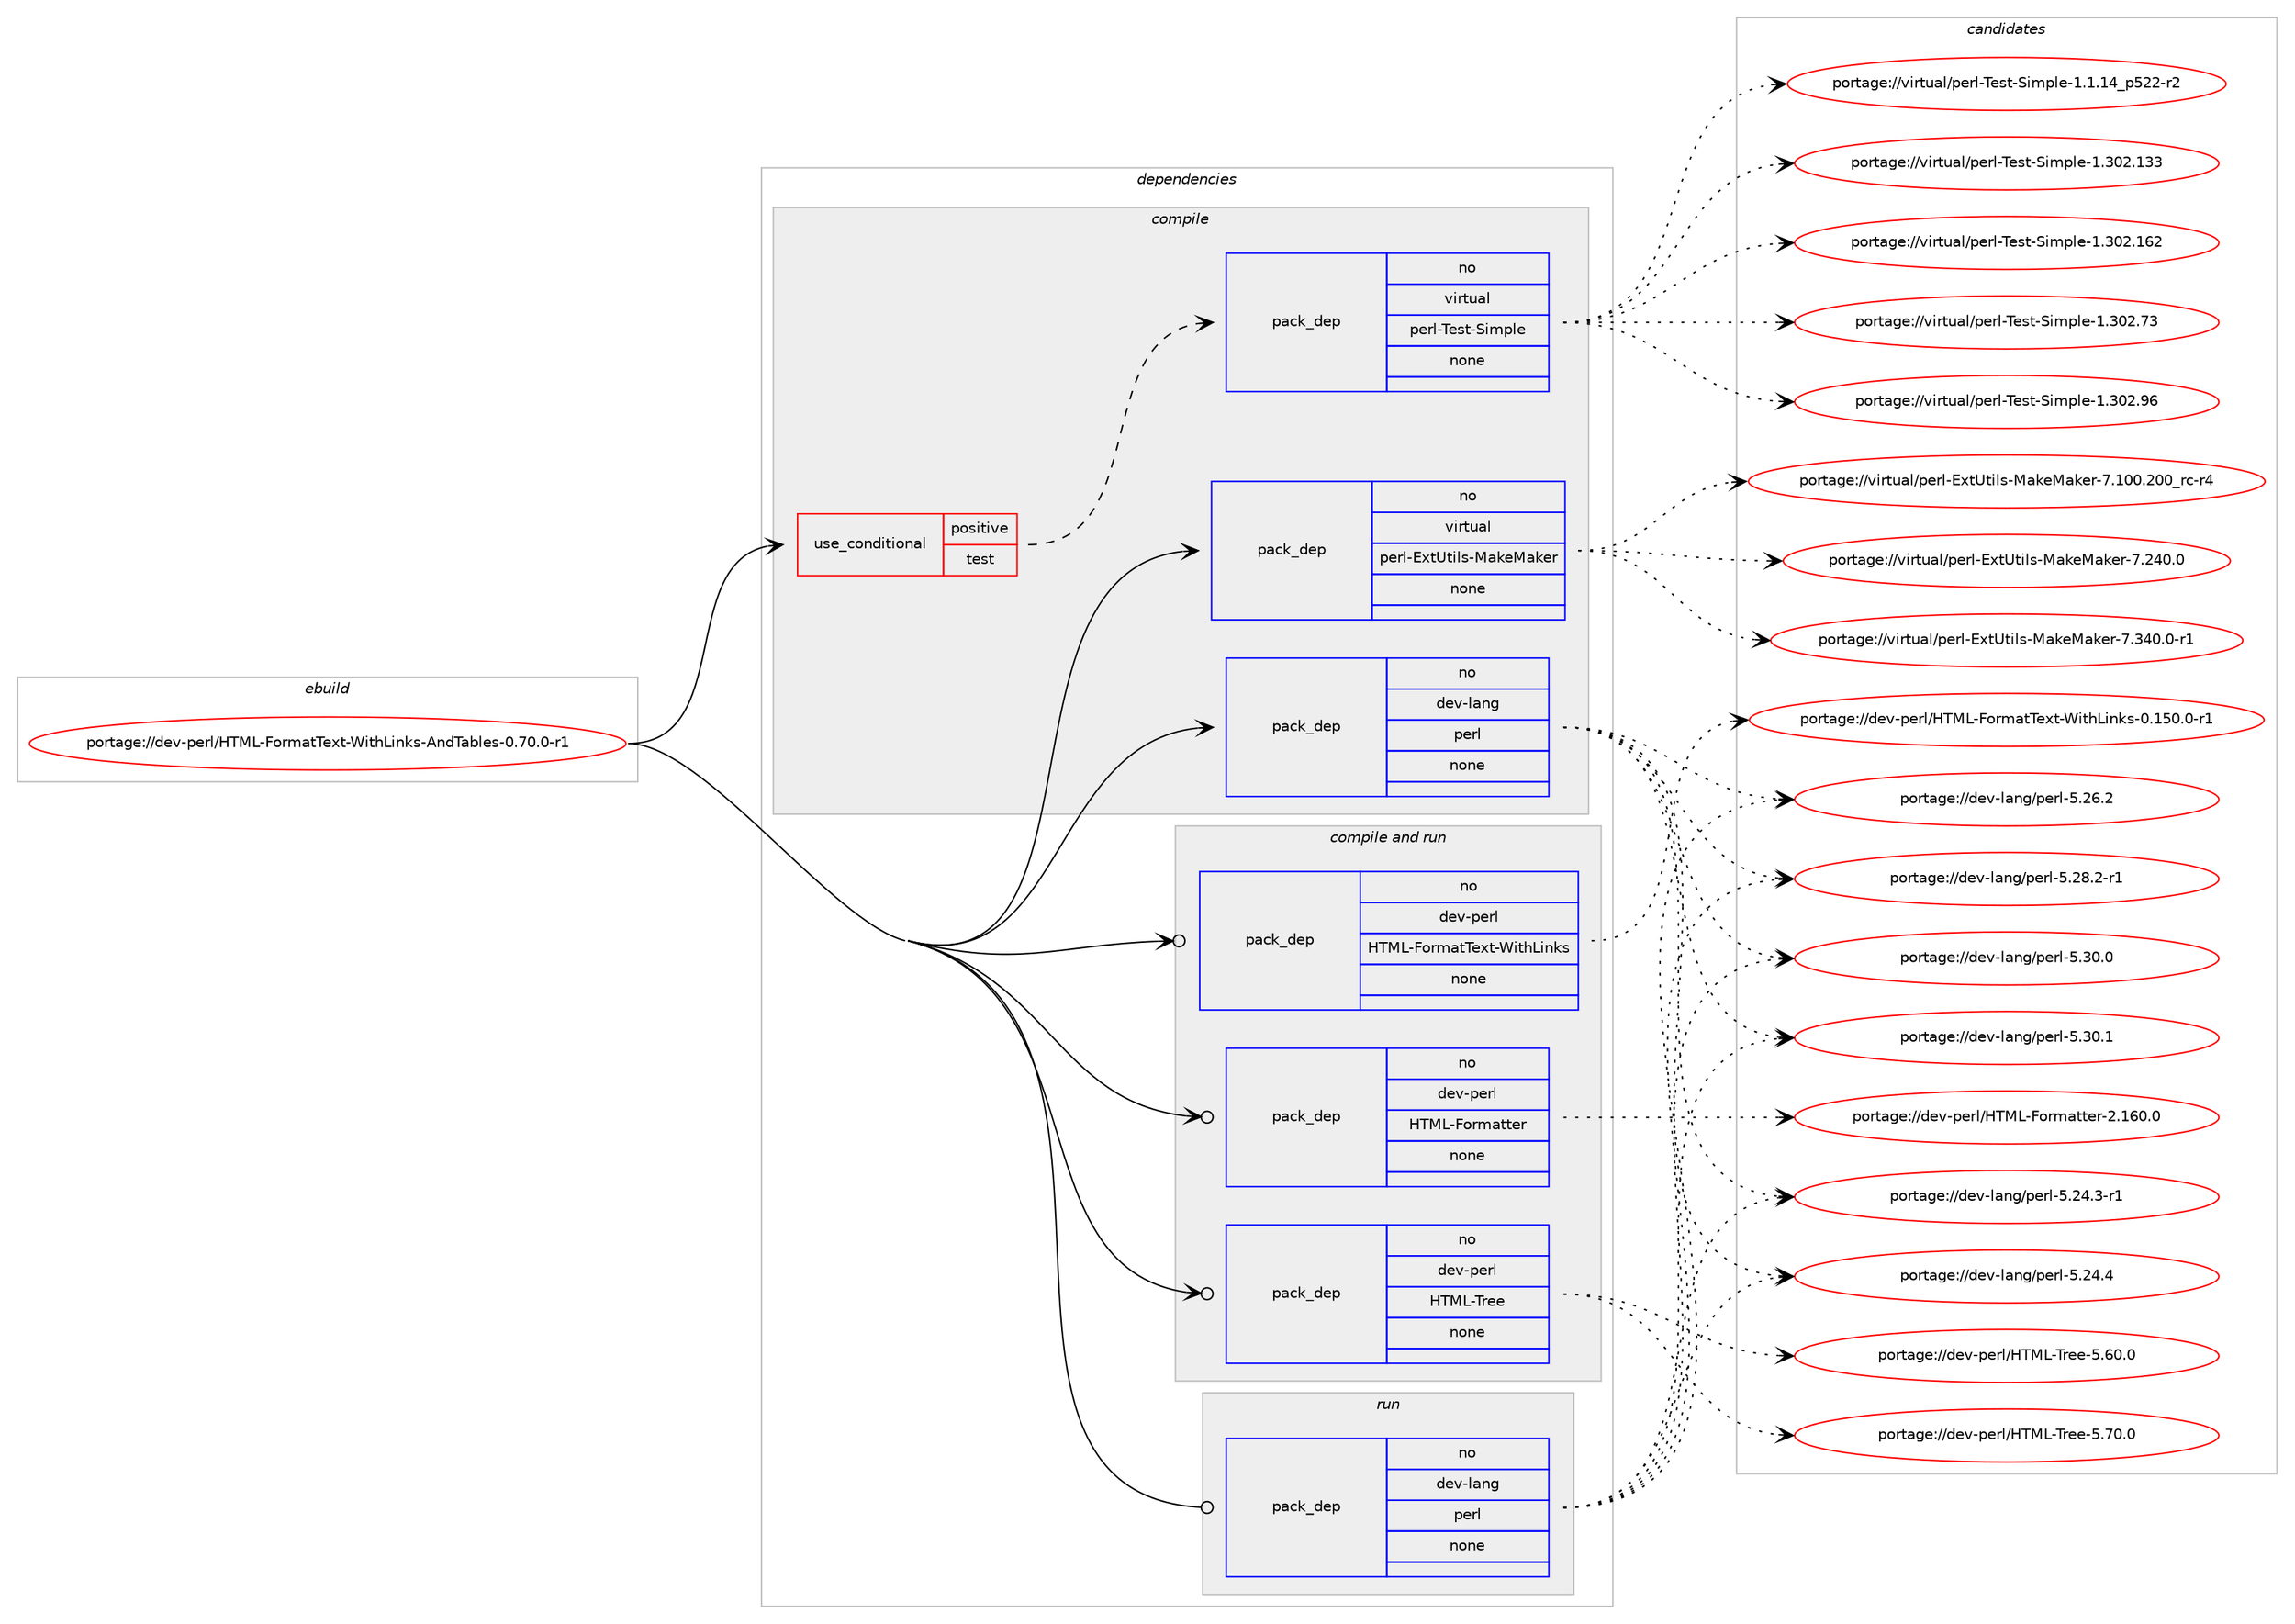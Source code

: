 digraph prolog {

# *************
# Graph options
# *************

newrank=true;
concentrate=true;
compound=true;
graph [rankdir=LR,fontname=Helvetica,fontsize=10,ranksep=1.5];#, ranksep=2.5, nodesep=0.2];
edge  [arrowhead=vee];
node  [fontname=Helvetica,fontsize=10];

# **********
# The ebuild
# **********

subgraph cluster_leftcol {
color=gray;
rank=same;
label=<<i>ebuild</i>>;
id [label="portage://dev-perl/HTML-FormatText-WithLinks-AndTables-0.70.0-r1", color=red, width=4, href="../dev-perl/HTML-FormatText-WithLinks-AndTables-0.70.0-r1.svg"];
}

# ****************
# The dependencies
# ****************

subgraph cluster_midcol {
color=gray;
label=<<i>dependencies</i>>;
subgraph cluster_compile {
fillcolor="#eeeeee";
style=filled;
label=<<i>compile</i>>;
subgraph cond23034 {
dependency113798 [label=<<TABLE BORDER="0" CELLBORDER="1" CELLSPACING="0" CELLPADDING="4"><TR><TD ROWSPAN="3" CELLPADDING="10">use_conditional</TD></TR><TR><TD>positive</TD></TR><TR><TD>test</TD></TR></TABLE>>, shape=none, color=red];
subgraph pack87587 {
dependency113799 [label=<<TABLE BORDER="0" CELLBORDER="1" CELLSPACING="0" CELLPADDING="4" WIDTH="220"><TR><TD ROWSPAN="6" CELLPADDING="30">pack_dep</TD></TR><TR><TD WIDTH="110">no</TD></TR><TR><TD>virtual</TD></TR><TR><TD>perl-Test-Simple</TD></TR><TR><TD>none</TD></TR><TR><TD></TD></TR></TABLE>>, shape=none, color=blue];
}
dependency113798:e -> dependency113799:w [weight=20,style="dashed",arrowhead="vee"];
}
id:e -> dependency113798:w [weight=20,style="solid",arrowhead="vee"];
subgraph pack87588 {
dependency113800 [label=<<TABLE BORDER="0" CELLBORDER="1" CELLSPACING="0" CELLPADDING="4" WIDTH="220"><TR><TD ROWSPAN="6" CELLPADDING="30">pack_dep</TD></TR><TR><TD WIDTH="110">no</TD></TR><TR><TD>dev-lang</TD></TR><TR><TD>perl</TD></TR><TR><TD>none</TD></TR><TR><TD></TD></TR></TABLE>>, shape=none, color=blue];
}
id:e -> dependency113800:w [weight=20,style="solid",arrowhead="vee"];
subgraph pack87589 {
dependency113801 [label=<<TABLE BORDER="0" CELLBORDER="1" CELLSPACING="0" CELLPADDING="4" WIDTH="220"><TR><TD ROWSPAN="6" CELLPADDING="30">pack_dep</TD></TR><TR><TD WIDTH="110">no</TD></TR><TR><TD>virtual</TD></TR><TR><TD>perl-ExtUtils-MakeMaker</TD></TR><TR><TD>none</TD></TR><TR><TD></TD></TR></TABLE>>, shape=none, color=blue];
}
id:e -> dependency113801:w [weight=20,style="solid",arrowhead="vee"];
}
subgraph cluster_compileandrun {
fillcolor="#eeeeee";
style=filled;
label=<<i>compile and run</i>>;
subgraph pack87590 {
dependency113802 [label=<<TABLE BORDER="0" CELLBORDER="1" CELLSPACING="0" CELLPADDING="4" WIDTH="220"><TR><TD ROWSPAN="6" CELLPADDING="30">pack_dep</TD></TR><TR><TD WIDTH="110">no</TD></TR><TR><TD>dev-perl</TD></TR><TR><TD>HTML-FormatText-WithLinks</TD></TR><TR><TD>none</TD></TR><TR><TD></TD></TR></TABLE>>, shape=none, color=blue];
}
id:e -> dependency113802:w [weight=20,style="solid",arrowhead="odotvee"];
subgraph pack87591 {
dependency113803 [label=<<TABLE BORDER="0" CELLBORDER="1" CELLSPACING="0" CELLPADDING="4" WIDTH="220"><TR><TD ROWSPAN="6" CELLPADDING="30">pack_dep</TD></TR><TR><TD WIDTH="110">no</TD></TR><TR><TD>dev-perl</TD></TR><TR><TD>HTML-Formatter</TD></TR><TR><TD>none</TD></TR><TR><TD></TD></TR></TABLE>>, shape=none, color=blue];
}
id:e -> dependency113803:w [weight=20,style="solid",arrowhead="odotvee"];
subgraph pack87592 {
dependency113804 [label=<<TABLE BORDER="0" CELLBORDER="1" CELLSPACING="0" CELLPADDING="4" WIDTH="220"><TR><TD ROWSPAN="6" CELLPADDING="30">pack_dep</TD></TR><TR><TD WIDTH="110">no</TD></TR><TR><TD>dev-perl</TD></TR><TR><TD>HTML-Tree</TD></TR><TR><TD>none</TD></TR><TR><TD></TD></TR></TABLE>>, shape=none, color=blue];
}
id:e -> dependency113804:w [weight=20,style="solid",arrowhead="odotvee"];
}
subgraph cluster_run {
fillcolor="#eeeeee";
style=filled;
label=<<i>run</i>>;
subgraph pack87593 {
dependency113805 [label=<<TABLE BORDER="0" CELLBORDER="1" CELLSPACING="0" CELLPADDING="4" WIDTH="220"><TR><TD ROWSPAN="6" CELLPADDING="30">pack_dep</TD></TR><TR><TD WIDTH="110">no</TD></TR><TR><TD>dev-lang</TD></TR><TR><TD>perl</TD></TR><TR><TD>none</TD></TR><TR><TD></TD></TR></TABLE>>, shape=none, color=blue];
}
id:e -> dependency113805:w [weight=20,style="solid",arrowhead="odot"];
}
}

# **************
# The candidates
# **************

subgraph cluster_choices {
rank=same;
color=gray;
label=<<i>candidates</i>>;

subgraph choice87587 {
color=black;
nodesep=1;
choiceportage11810511411611797108471121011141084584101115116458310510911210810145494649464952951125350504511450 [label="portage://virtual/perl-Test-Simple-1.1.14_p522-r2", color=red, width=4,href="../virtual/perl-Test-Simple-1.1.14_p522-r2.svg"];
choiceportage11810511411611797108471121011141084584101115116458310510911210810145494651485046495151 [label="portage://virtual/perl-Test-Simple-1.302.133", color=red, width=4,href="../virtual/perl-Test-Simple-1.302.133.svg"];
choiceportage11810511411611797108471121011141084584101115116458310510911210810145494651485046495450 [label="portage://virtual/perl-Test-Simple-1.302.162", color=red, width=4,href="../virtual/perl-Test-Simple-1.302.162.svg"];
choiceportage118105114116117971084711210111410845841011151164583105109112108101454946514850465551 [label="portage://virtual/perl-Test-Simple-1.302.73", color=red, width=4,href="../virtual/perl-Test-Simple-1.302.73.svg"];
choiceportage118105114116117971084711210111410845841011151164583105109112108101454946514850465754 [label="portage://virtual/perl-Test-Simple-1.302.96", color=red, width=4,href="../virtual/perl-Test-Simple-1.302.96.svg"];
dependency113799:e -> choiceportage11810511411611797108471121011141084584101115116458310510911210810145494649464952951125350504511450:w [style=dotted,weight="100"];
dependency113799:e -> choiceportage11810511411611797108471121011141084584101115116458310510911210810145494651485046495151:w [style=dotted,weight="100"];
dependency113799:e -> choiceportage11810511411611797108471121011141084584101115116458310510911210810145494651485046495450:w [style=dotted,weight="100"];
dependency113799:e -> choiceportage118105114116117971084711210111410845841011151164583105109112108101454946514850465551:w [style=dotted,weight="100"];
dependency113799:e -> choiceportage118105114116117971084711210111410845841011151164583105109112108101454946514850465754:w [style=dotted,weight="100"];
}
subgraph choice87588 {
color=black;
nodesep=1;
choiceportage100101118451089711010347112101114108455346505246514511449 [label="portage://dev-lang/perl-5.24.3-r1", color=red, width=4,href="../dev-lang/perl-5.24.3-r1.svg"];
choiceportage10010111845108971101034711210111410845534650524652 [label="portage://dev-lang/perl-5.24.4", color=red, width=4,href="../dev-lang/perl-5.24.4.svg"];
choiceportage10010111845108971101034711210111410845534650544650 [label="portage://dev-lang/perl-5.26.2", color=red, width=4,href="../dev-lang/perl-5.26.2.svg"];
choiceportage100101118451089711010347112101114108455346505646504511449 [label="portage://dev-lang/perl-5.28.2-r1", color=red, width=4,href="../dev-lang/perl-5.28.2-r1.svg"];
choiceportage10010111845108971101034711210111410845534651484648 [label="portage://dev-lang/perl-5.30.0", color=red, width=4,href="../dev-lang/perl-5.30.0.svg"];
choiceportage10010111845108971101034711210111410845534651484649 [label="portage://dev-lang/perl-5.30.1", color=red, width=4,href="../dev-lang/perl-5.30.1.svg"];
dependency113800:e -> choiceportage100101118451089711010347112101114108455346505246514511449:w [style=dotted,weight="100"];
dependency113800:e -> choiceportage10010111845108971101034711210111410845534650524652:w [style=dotted,weight="100"];
dependency113800:e -> choiceportage10010111845108971101034711210111410845534650544650:w [style=dotted,weight="100"];
dependency113800:e -> choiceportage100101118451089711010347112101114108455346505646504511449:w [style=dotted,weight="100"];
dependency113800:e -> choiceportage10010111845108971101034711210111410845534651484648:w [style=dotted,weight="100"];
dependency113800:e -> choiceportage10010111845108971101034711210111410845534651484649:w [style=dotted,weight="100"];
}
subgraph choice87589 {
color=black;
nodesep=1;
choiceportage118105114116117971084711210111410845691201168511610510811545779710710177971071011144555464948484650484895114994511452 [label="portage://virtual/perl-ExtUtils-MakeMaker-7.100.200_rc-r4", color=red, width=4,href="../virtual/perl-ExtUtils-MakeMaker-7.100.200_rc-r4.svg"];
choiceportage118105114116117971084711210111410845691201168511610510811545779710710177971071011144555465052484648 [label="portage://virtual/perl-ExtUtils-MakeMaker-7.240.0", color=red, width=4,href="../virtual/perl-ExtUtils-MakeMaker-7.240.0.svg"];
choiceportage1181051141161179710847112101114108456912011685116105108115457797107101779710710111445554651524846484511449 [label="portage://virtual/perl-ExtUtils-MakeMaker-7.340.0-r1", color=red, width=4,href="../virtual/perl-ExtUtils-MakeMaker-7.340.0-r1.svg"];
dependency113801:e -> choiceportage118105114116117971084711210111410845691201168511610510811545779710710177971071011144555464948484650484895114994511452:w [style=dotted,weight="100"];
dependency113801:e -> choiceportage118105114116117971084711210111410845691201168511610510811545779710710177971071011144555465052484648:w [style=dotted,weight="100"];
dependency113801:e -> choiceportage1181051141161179710847112101114108456912011685116105108115457797107101779710710111445554651524846484511449:w [style=dotted,weight="100"];
}
subgraph choice87590 {
color=black;
nodesep=1;
choiceportage1001011184511210111410847728477764570111114109971168410112011645871051161047610511010711545484649534846484511449 [label="portage://dev-perl/HTML-FormatText-WithLinks-0.150.0-r1", color=red, width=4,href="../dev-perl/HTML-FormatText-WithLinks-0.150.0-r1.svg"];
dependency113802:e -> choiceportage1001011184511210111410847728477764570111114109971168410112011645871051161047610511010711545484649534846484511449:w [style=dotted,weight="100"];
}
subgraph choice87591 {
color=black;
nodesep=1;
choiceportage1001011184511210111410847728477764570111114109971161161011144550464954484648 [label="portage://dev-perl/HTML-Formatter-2.160.0", color=red, width=4,href="../dev-perl/HTML-Formatter-2.160.0.svg"];
dependency113803:e -> choiceportage1001011184511210111410847728477764570111114109971161161011144550464954484648:w [style=dotted,weight="100"];
}
subgraph choice87592 {
color=black;
nodesep=1;
choiceportage100101118451121011141084772847776458411410110145534654484648 [label="portage://dev-perl/HTML-Tree-5.60.0", color=red, width=4,href="../dev-perl/HTML-Tree-5.60.0.svg"];
choiceportage100101118451121011141084772847776458411410110145534655484648 [label="portage://dev-perl/HTML-Tree-5.70.0", color=red, width=4,href="../dev-perl/HTML-Tree-5.70.0.svg"];
dependency113804:e -> choiceportage100101118451121011141084772847776458411410110145534654484648:w [style=dotted,weight="100"];
dependency113804:e -> choiceportage100101118451121011141084772847776458411410110145534655484648:w [style=dotted,weight="100"];
}
subgraph choice87593 {
color=black;
nodesep=1;
choiceportage100101118451089711010347112101114108455346505246514511449 [label="portage://dev-lang/perl-5.24.3-r1", color=red, width=4,href="../dev-lang/perl-5.24.3-r1.svg"];
choiceportage10010111845108971101034711210111410845534650524652 [label="portage://dev-lang/perl-5.24.4", color=red, width=4,href="../dev-lang/perl-5.24.4.svg"];
choiceportage10010111845108971101034711210111410845534650544650 [label="portage://dev-lang/perl-5.26.2", color=red, width=4,href="../dev-lang/perl-5.26.2.svg"];
choiceportage100101118451089711010347112101114108455346505646504511449 [label="portage://dev-lang/perl-5.28.2-r1", color=red, width=4,href="../dev-lang/perl-5.28.2-r1.svg"];
choiceportage10010111845108971101034711210111410845534651484648 [label="portage://dev-lang/perl-5.30.0", color=red, width=4,href="../dev-lang/perl-5.30.0.svg"];
choiceportage10010111845108971101034711210111410845534651484649 [label="portage://dev-lang/perl-5.30.1", color=red, width=4,href="../dev-lang/perl-5.30.1.svg"];
dependency113805:e -> choiceportage100101118451089711010347112101114108455346505246514511449:w [style=dotted,weight="100"];
dependency113805:e -> choiceportage10010111845108971101034711210111410845534650524652:w [style=dotted,weight="100"];
dependency113805:e -> choiceportage10010111845108971101034711210111410845534650544650:w [style=dotted,weight="100"];
dependency113805:e -> choiceportage100101118451089711010347112101114108455346505646504511449:w [style=dotted,weight="100"];
dependency113805:e -> choiceportage10010111845108971101034711210111410845534651484648:w [style=dotted,weight="100"];
dependency113805:e -> choiceportage10010111845108971101034711210111410845534651484649:w [style=dotted,weight="100"];
}
}

}

